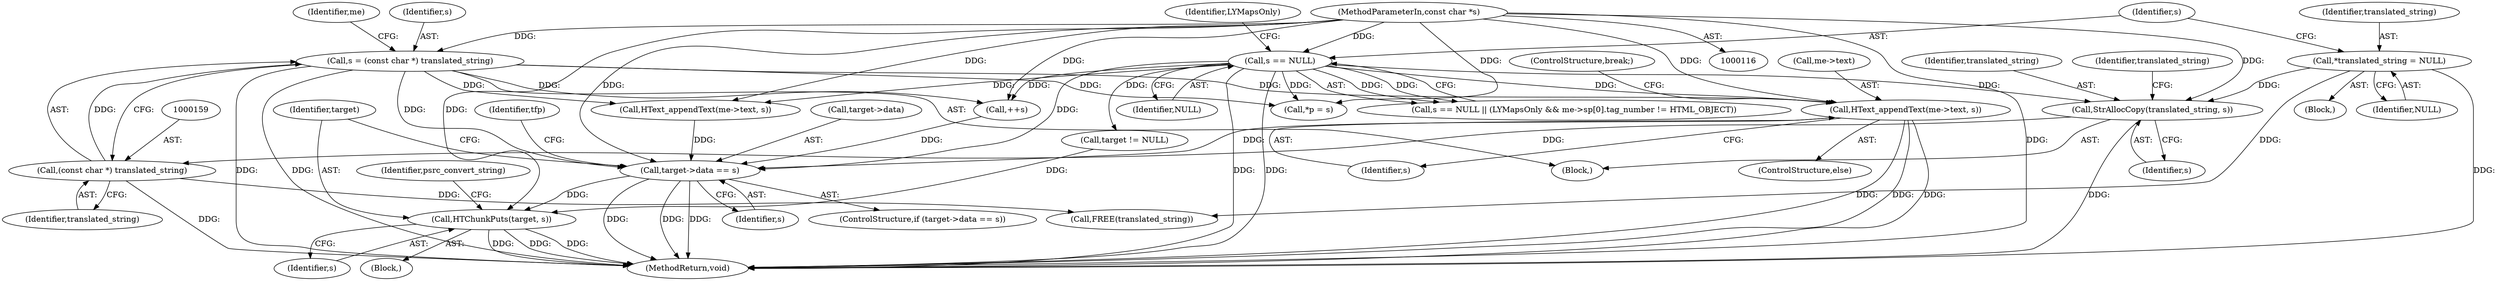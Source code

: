 digraph "0_lynx-snapshots_280a61b300a1614f6037efc0902ff7ecf17146e9@pointer" {
"1000263" [label="(Call,HText_appendText(me->text, s))"];
"1000156" [label="(Call,s = (const char *) translated_string)"];
"1000158" [label="(Call,(const char *) translated_string)"];
"1000148" [label="(Call,StrAllocCopy(translated_string, s))"];
"1000125" [label="(Call,*translated_string = NULL)"];
"1000130" [label="(Call,s == NULL)"];
"1000118" [label="(MethodParameterIn,const char *s)"];
"1000474" [label="(Call,target->data == s)"];
"1000494" [label="(Call,HTChunkPuts(target, s))"];
"1000493" [label="(Block,)"];
"1000496" [label="(Identifier,s)"];
"1000267" [label="(Identifier,s)"];
"1000156" [label="(Call,s = (const char *) translated_string)"];
"1000150" [label="(Identifier,s)"];
"1000469" [label="(Call,target != NULL)"];
"1000200" [label="(Call,HText_appendText(me->text, s))"];
"1000134" [label="(Identifier,LYMapsOnly)"];
"1000118" [label="(MethodParameterIn,const char *s)"];
"1000264" [label="(Call,me->text)"];
"1000125" [label="(Call,*translated_string = NULL)"];
"1000119" [label="(Block,)"];
"1000503" [label="(Call,FREE(translated_string))"];
"1000505" [label="(MethodReturn,void)"];
"1000256" [label="(Call,++s)"];
"1000272" [label="(Call,*p = s)"];
"1000129" [label="(Call,s == NULL || (LYMapsOnly && me->sp[0].tag_number != HTML_OBJECT))"];
"1000157" [label="(Identifier,s)"];
"1000127" [label="(Identifier,NULL)"];
"1000475" [label="(Call,target->data)"];
"1000126" [label="(Identifier,translated_string)"];
"1000130" [label="(Call,s == NULL)"];
"1000498" [label="(Identifier,psrc_convert_string)"];
"1000478" [label="(Identifier,s)"];
"1000494" [label="(Call,HTChunkPuts(target, s))"];
"1000473" [label="(ControlStructure,if (target->data == s))"];
"1000158" [label="(Call,(const char *) translated_string)"];
"1000482" [label="(Identifier,tfp)"];
"1000148" [label="(Call,StrAllocCopy(translated_string, s))"];
"1000149" [label="(Identifier,translated_string)"];
"1000153" [label="(Identifier,translated_string)"];
"1000132" [label="(Identifier,NULL)"];
"1000268" [label="(ControlStructure,break;)"];
"1000495" [label="(Identifier,target)"];
"1000474" [label="(Call,target->data == s)"];
"1000147" [label="(Block,)"];
"1000160" [label="(Identifier,translated_string)"];
"1000262" [label="(ControlStructure,else)"];
"1000131" [label="(Identifier,s)"];
"1000165" [label="(Identifier,me)"];
"1000263" [label="(Call,HText_appendText(me->text, s))"];
"1000263" -> "1000262"  [label="AST: "];
"1000263" -> "1000267"  [label="CFG: "];
"1000264" -> "1000263"  [label="AST: "];
"1000267" -> "1000263"  [label="AST: "];
"1000268" -> "1000263"  [label="CFG: "];
"1000263" -> "1000505"  [label="DDG: "];
"1000263" -> "1000505"  [label="DDG: "];
"1000263" -> "1000505"  [label="DDG: "];
"1000156" -> "1000263"  [label="DDG: "];
"1000130" -> "1000263"  [label="DDG: "];
"1000118" -> "1000263"  [label="DDG: "];
"1000263" -> "1000474"  [label="DDG: "];
"1000156" -> "1000147"  [label="AST: "];
"1000156" -> "1000158"  [label="CFG: "];
"1000157" -> "1000156"  [label="AST: "];
"1000158" -> "1000156"  [label="AST: "];
"1000165" -> "1000156"  [label="CFG: "];
"1000156" -> "1000505"  [label="DDG: "];
"1000156" -> "1000505"  [label="DDG: "];
"1000158" -> "1000156"  [label="DDG: "];
"1000118" -> "1000156"  [label="DDG: "];
"1000156" -> "1000200"  [label="DDG: "];
"1000156" -> "1000256"  [label="DDG: "];
"1000156" -> "1000272"  [label="DDG: "];
"1000156" -> "1000474"  [label="DDG: "];
"1000158" -> "1000160"  [label="CFG: "];
"1000159" -> "1000158"  [label="AST: "];
"1000160" -> "1000158"  [label="AST: "];
"1000158" -> "1000505"  [label="DDG: "];
"1000148" -> "1000158"  [label="DDG: "];
"1000158" -> "1000503"  [label="DDG: "];
"1000148" -> "1000147"  [label="AST: "];
"1000148" -> "1000150"  [label="CFG: "];
"1000149" -> "1000148"  [label="AST: "];
"1000150" -> "1000148"  [label="AST: "];
"1000153" -> "1000148"  [label="CFG: "];
"1000148" -> "1000505"  [label="DDG: "];
"1000125" -> "1000148"  [label="DDG: "];
"1000130" -> "1000148"  [label="DDG: "];
"1000118" -> "1000148"  [label="DDG: "];
"1000125" -> "1000119"  [label="AST: "];
"1000125" -> "1000127"  [label="CFG: "];
"1000126" -> "1000125"  [label="AST: "];
"1000127" -> "1000125"  [label="AST: "];
"1000131" -> "1000125"  [label="CFG: "];
"1000125" -> "1000505"  [label="DDG: "];
"1000125" -> "1000503"  [label="DDG: "];
"1000130" -> "1000129"  [label="AST: "];
"1000130" -> "1000132"  [label="CFG: "];
"1000131" -> "1000130"  [label="AST: "];
"1000132" -> "1000130"  [label="AST: "];
"1000134" -> "1000130"  [label="CFG: "];
"1000129" -> "1000130"  [label="CFG: "];
"1000130" -> "1000505"  [label="DDG: "];
"1000130" -> "1000505"  [label="DDG: "];
"1000130" -> "1000129"  [label="DDG: "];
"1000130" -> "1000129"  [label="DDG: "];
"1000118" -> "1000130"  [label="DDG: "];
"1000130" -> "1000200"  [label="DDG: "];
"1000130" -> "1000256"  [label="DDG: "];
"1000130" -> "1000272"  [label="DDG: "];
"1000130" -> "1000469"  [label="DDG: "];
"1000130" -> "1000474"  [label="DDG: "];
"1000118" -> "1000116"  [label="AST: "];
"1000118" -> "1000505"  [label="DDG: "];
"1000118" -> "1000200"  [label="DDG: "];
"1000118" -> "1000256"  [label="DDG: "];
"1000118" -> "1000272"  [label="DDG: "];
"1000118" -> "1000474"  [label="DDG: "];
"1000118" -> "1000494"  [label="DDG: "];
"1000474" -> "1000473"  [label="AST: "];
"1000474" -> "1000478"  [label="CFG: "];
"1000475" -> "1000474"  [label="AST: "];
"1000478" -> "1000474"  [label="AST: "];
"1000482" -> "1000474"  [label="CFG: "];
"1000495" -> "1000474"  [label="CFG: "];
"1000474" -> "1000505"  [label="DDG: "];
"1000474" -> "1000505"  [label="DDG: "];
"1000474" -> "1000505"  [label="DDG: "];
"1000256" -> "1000474"  [label="DDG: "];
"1000200" -> "1000474"  [label="DDG: "];
"1000474" -> "1000494"  [label="DDG: "];
"1000494" -> "1000493"  [label="AST: "];
"1000494" -> "1000496"  [label="CFG: "];
"1000495" -> "1000494"  [label="AST: "];
"1000496" -> "1000494"  [label="AST: "];
"1000498" -> "1000494"  [label="CFG: "];
"1000494" -> "1000505"  [label="DDG: "];
"1000494" -> "1000505"  [label="DDG: "];
"1000494" -> "1000505"  [label="DDG: "];
"1000469" -> "1000494"  [label="DDG: "];
}
